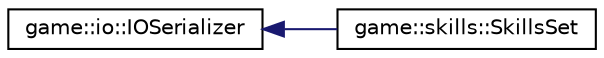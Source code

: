 digraph "Graphical Class Hierarchy"
{
 // LATEX_PDF_SIZE
  edge [fontname="Helvetica",fontsize="10",labelfontname="Helvetica",labelfontsize="10"];
  node [fontname="Helvetica",fontsize="10",shape=record];
  rankdir="LR";
  Node0 [label="game::io::IOSerializer",height=0.2,width=0.4,color="black", fillcolor="white", style="filled",URL="$classgame_1_1io_1_1_i_o_serializer.html",tooltip="Interface each class that can be serialized/deserialized from a xml file must implement."];
  Node0 -> Node1 [dir="back",color="midnightblue",fontsize="10",style="solid",fontname="Helvetica"];
  Node1 [label="game::skills::SkillsSet",height=0.2,width=0.4,color="black", fillcolor="white", style="filled",URL="$classgame_1_1skills_1_1_skills_set.html",tooltip="A set of all skills each Entity has with useful methods to manage them."];
}
